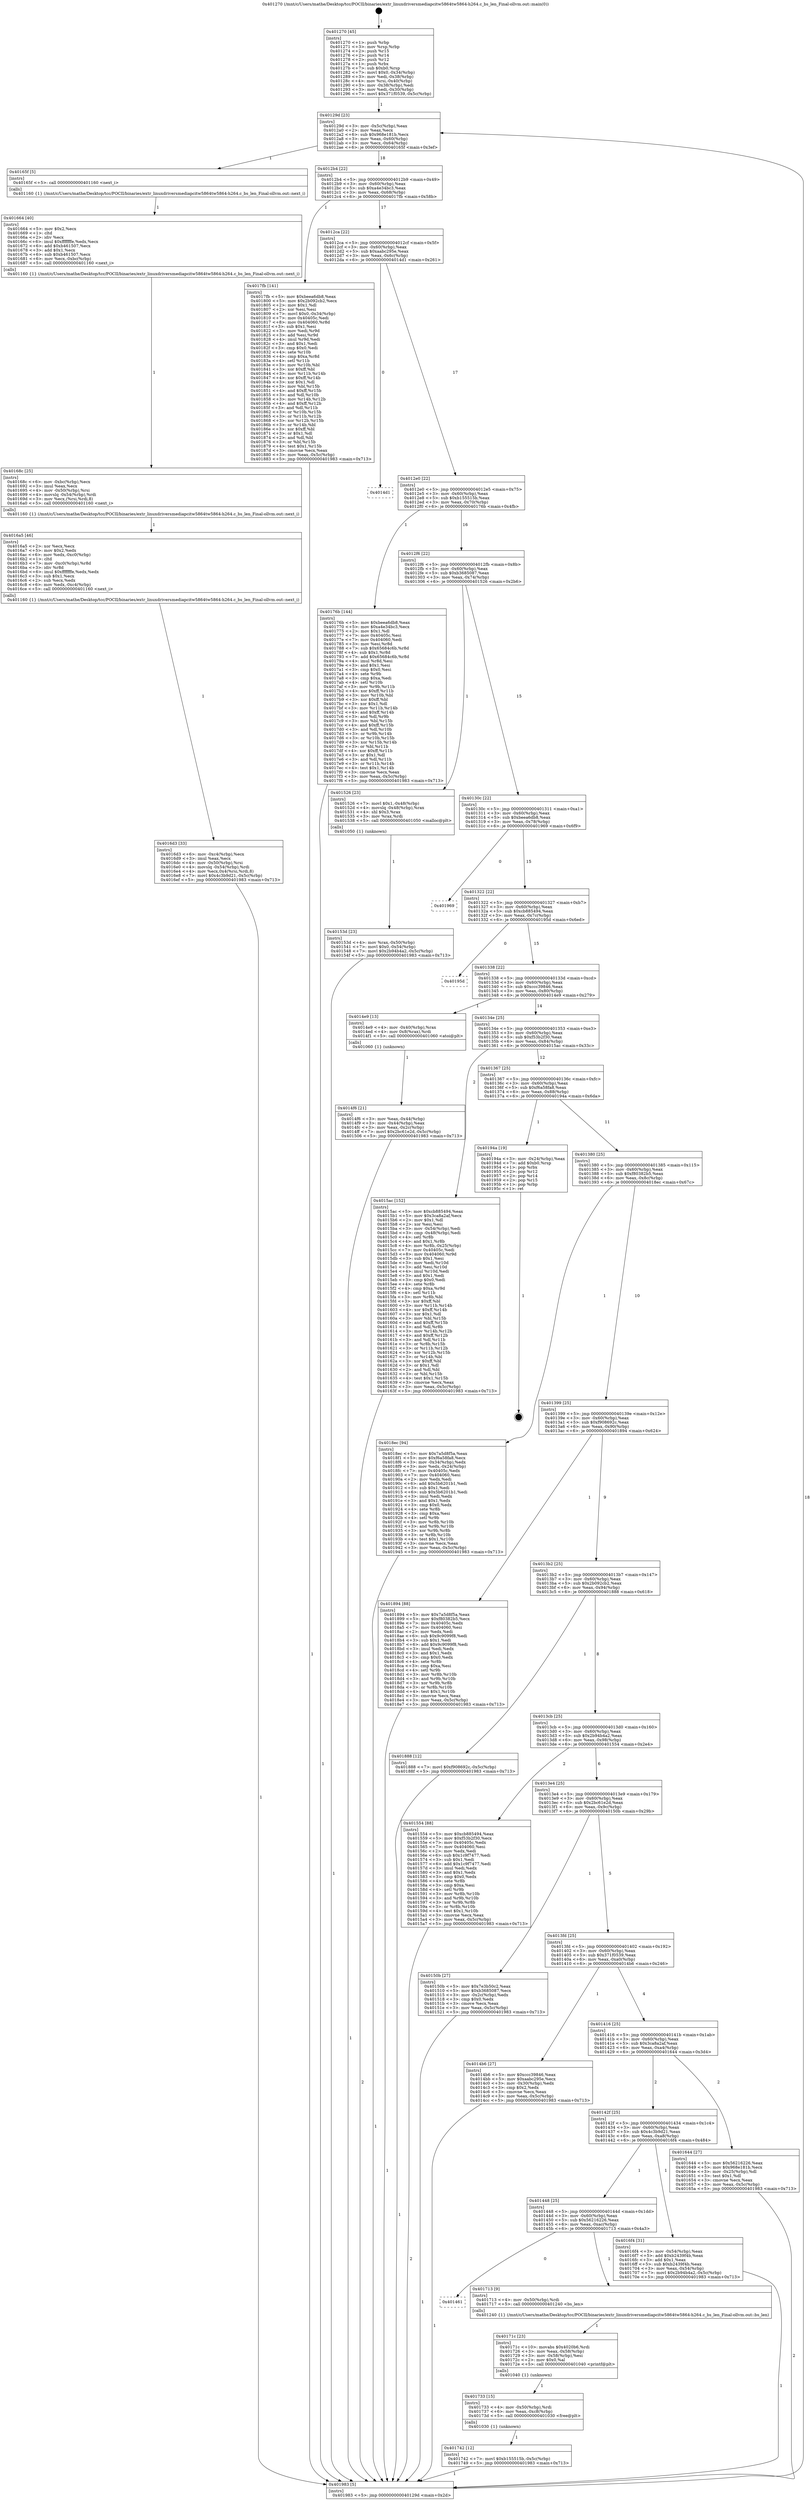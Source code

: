 digraph "0x401270" {
  label = "0x401270 (/mnt/c/Users/mathe/Desktop/tcc/POCII/binaries/extr_linuxdriversmediapcitw5864tw5864-h264.c_bs_len_Final-ollvm.out::main(0))"
  labelloc = "t"
  node[shape=record]

  Entry [label="",width=0.3,height=0.3,shape=circle,fillcolor=black,style=filled]
  "0x40129d" [label="{
     0x40129d [23]\l
     | [instrs]\l
     &nbsp;&nbsp;0x40129d \<+3\>: mov -0x5c(%rbp),%eax\l
     &nbsp;&nbsp;0x4012a0 \<+2\>: mov %eax,%ecx\l
     &nbsp;&nbsp;0x4012a2 \<+6\>: sub $0x968e181b,%ecx\l
     &nbsp;&nbsp;0x4012a8 \<+3\>: mov %eax,-0x60(%rbp)\l
     &nbsp;&nbsp;0x4012ab \<+3\>: mov %ecx,-0x64(%rbp)\l
     &nbsp;&nbsp;0x4012ae \<+6\>: je 000000000040165f \<main+0x3ef\>\l
  }"]
  "0x40165f" [label="{
     0x40165f [5]\l
     | [instrs]\l
     &nbsp;&nbsp;0x40165f \<+5\>: call 0000000000401160 \<next_i\>\l
     | [calls]\l
     &nbsp;&nbsp;0x401160 \{1\} (/mnt/c/Users/mathe/Desktop/tcc/POCII/binaries/extr_linuxdriversmediapcitw5864tw5864-h264.c_bs_len_Final-ollvm.out::next_i)\l
  }"]
  "0x4012b4" [label="{
     0x4012b4 [22]\l
     | [instrs]\l
     &nbsp;&nbsp;0x4012b4 \<+5\>: jmp 00000000004012b9 \<main+0x49\>\l
     &nbsp;&nbsp;0x4012b9 \<+3\>: mov -0x60(%rbp),%eax\l
     &nbsp;&nbsp;0x4012bc \<+5\>: sub $0xa4e34bc3,%eax\l
     &nbsp;&nbsp;0x4012c1 \<+3\>: mov %eax,-0x68(%rbp)\l
     &nbsp;&nbsp;0x4012c4 \<+6\>: je 00000000004017fb \<main+0x58b\>\l
  }"]
  Exit [label="",width=0.3,height=0.3,shape=circle,fillcolor=black,style=filled,peripheries=2]
  "0x4017fb" [label="{
     0x4017fb [141]\l
     | [instrs]\l
     &nbsp;&nbsp;0x4017fb \<+5\>: mov $0xbeea6db8,%eax\l
     &nbsp;&nbsp;0x401800 \<+5\>: mov $0x2b092cb2,%ecx\l
     &nbsp;&nbsp;0x401805 \<+2\>: mov $0x1,%dl\l
     &nbsp;&nbsp;0x401807 \<+2\>: xor %esi,%esi\l
     &nbsp;&nbsp;0x401809 \<+7\>: movl $0x0,-0x34(%rbp)\l
     &nbsp;&nbsp;0x401810 \<+7\>: mov 0x40405c,%edi\l
     &nbsp;&nbsp;0x401817 \<+8\>: mov 0x404060,%r8d\l
     &nbsp;&nbsp;0x40181f \<+3\>: sub $0x1,%esi\l
     &nbsp;&nbsp;0x401822 \<+3\>: mov %edi,%r9d\l
     &nbsp;&nbsp;0x401825 \<+3\>: add %esi,%r9d\l
     &nbsp;&nbsp;0x401828 \<+4\>: imul %r9d,%edi\l
     &nbsp;&nbsp;0x40182c \<+3\>: and $0x1,%edi\l
     &nbsp;&nbsp;0x40182f \<+3\>: cmp $0x0,%edi\l
     &nbsp;&nbsp;0x401832 \<+4\>: sete %r10b\l
     &nbsp;&nbsp;0x401836 \<+4\>: cmp $0xa,%r8d\l
     &nbsp;&nbsp;0x40183a \<+4\>: setl %r11b\l
     &nbsp;&nbsp;0x40183e \<+3\>: mov %r10b,%bl\l
     &nbsp;&nbsp;0x401841 \<+3\>: xor $0xff,%bl\l
     &nbsp;&nbsp;0x401844 \<+3\>: mov %r11b,%r14b\l
     &nbsp;&nbsp;0x401847 \<+4\>: xor $0xff,%r14b\l
     &nbsp;&nbsp;0x40184b \<+3\>: xor $0x1,%dl\l
     &nbsp;&nbsp;0x40184e \<+3\>: mov %bl,%r15b\l
     &nbsp;&nbsp;0x401851 \<+4\>: and $0xff,%r15b\l
     &nbsp;&nbsp;0x401855 \<+3\>: and %dl,%r10b\l
     &nbsp;&nbsp;0x401858 \<+3\>: mov %r14b,%r12b\l
     &nbsp;&nbsp;0x40185b \<+4\>: and $0xff,%r12b\l
     &nbsp;&nbsp;0x40185f \<+3\>: and %dl,%r11b\l
     &nbsp;&nbsp;0x401862 \<+3\>: or %r10b,%r15b\l
     &nbsp;&nbsp;0x401865 \<+3\>: or %r11b,%r12b\l
     &nbsp;&nbsp;0x401868 \<+3\>: xor %r12b,%r15b\l
     &nbsp;&nbsp;0x40186b \<+3\>: or %r14b,%bl\l
     &nbsp;&nbsp;0x40186e \<+3\>: xor $0xff,%bl\l
     &nbsp;&nbsp;0x401871 \<+3\>: or $0x1,%dl\l
     &nbsp;&nbsp;0x401874 \<+2\>: and %dl,%bl\l
     &nbsp;&nbsp;0x401876 \<+3\>: or %bl,%r15b\l
     &nbsp;&nbsp;0x401879 \<+4\>: test $0x1,%r15b\l
     &nbsp;&nbsp;0x40187d \<+3\>: cmovne %ecx,%eax\l
     &nbsp;&nbsp;0x401880 \<+3\>: mov %eax,-0x5c(%rbp)\l
     &nbsp;&nbsp;0x401883 \<+5\>: jmp 0000000000401983 \<main+0x713\>\l
  }"]
  "0x4012ca" [label="{
     0x4012ca [22]\l
     | [instrs]\l
     &nbsp;&nbsp;0x4012ca \<+5\>: jmp 00000000004012cf \<main+0x5f\>\l
     &nbsp;&nbsp;0x4012cf \<+3\>: mov -0x60(%rbp),%eax\l
     &nbsp;&nbsp;0x4012d2 \<+5\>: sub $0xaabc295e,%eax\l
     &nbsp;&nbsp;0x4012d7 \<+3\>: mov %eax,-0x6c(%rbp)\l
     &nbsp;&nbsp;0x4012da \<+6\>: je 00000000004014d1 \<main+0x261\>\l
  }"]
  "0x401742" [label="{
     0x401742 [12]\l
     | [instrs]\l
     &nbsp;&nbsp;0x401742 \<+7\>: movl $0xb155515b,-0x5c(%rbp)\l
     &nbsp;&nbsp;0x401749 \<+5\>: jmp 0000000000401983 \<main+0x713\>\l
  }"]
  "0x4014d1" [label="{
     0x4014d1\l
  }", style=dashed]
  "0x4012e0" [label="{
     0x4012e0 [22]\l
     | [instrs]\l
     &nbsp;&nbsp;0x4012e0 \<+5\>: jmp 00000000004012e5 \<main+0x75\>\l
     &nbsp;&nbsp;0x4012e5 \<+3\>: mov -0x60(%rbp),%eax\l
     &nbsp;&nbsp;0x4012e8 \<+5\>: sub $0xb155515b,%eax\l
     &nbsp;&nbsp;0x4012ed \<+3\>: mov %eax,-0x70(%rbp)\l
     &nbsp;&nbsp;0x4012f0 \<+6\>: je 000000000040176b \<main+0x4fb\>\l
  }"]
  "0x401733" [label="{
     0x401733 [15]\l
     | [instrs]\l
     &nbsp;&nbsp;0x401733 \<+4\>: mov -0x50(%rbp),%rdi\l
     &nbsp;&nbsp;0x401737 \<+6\>: mov %eax,-0xc8(%rbp)\l
     &nbsp;&nbsp;0x40173d \<+5\>: call 0000000000401030 \<free@plt\>\l
     | [calls]\l
     &nbsp;&nbsp;0x401030 \{1\} (unknown)\l
  }"]
  "0x40176b" [label="{
     0x40176b [144]\l
     | [instrs]\l
     &nbsp;&nbsp;0x40176b \<+5\>: mov $0xbeea6db8,%eax\l
     &nbsp;&nbsp;0x401770 \<+5\>: mov $0xa4e34bc3,%ecx\l
     &nbsp;&nbsp;0x401775 \<+2\>: mov $0x1,%dl\l
     &nbsp;&nbsp;0x401777 \<+7\>: mov 0x40405c,%esi\l
     &nbsp;&nbsp;0x40177e \<+7\>: mov 0x404060,%edi\l
     &nbsp;&nbsp;0x401785 \<+3\>: mov %esi,%r8d\l
     &nbsp;&nbsp;0x401788 \<+7\>: sub $0x65684c6b,%r8d\l
     &nbsp;&nbsp;0x40178f \<+4\>: sub $0x1,%r8d\l
     &nbsp;&nbsp;0x401793 \<+7\>: add $0x65684c6b,%r8d\l
     &nbsp;&nbsp;0x40179a \<+4\>: imul %r8d,%esi\l
     &nbsp;&nbsp;0x40179e \<+3\>: and $0x1,%esi\l
     &nbsp;&nbsp;0x4017a1 \<+3\>: cmp $0x0,%esi\l
     &nbsp;&nbsp;0x4017a4 \<+4\>: sete %r9b\l
     &nbsp;&nbsp;0x4017a8 \<+3\>: cmp $0xa,%edi\l
     &nbsp;&nbsp;0x4017ab \<+4\>: setl %r10b\l
     &nbsp;&nbsp;0x4017af \<+3\>: mov %r9b,%r11b\l
     &nbsp;&nbsp;0x4017b2 \<+4\>: xor $0xff,%r11b\l
     &nbsp;&nbsp;0x4017b6 \<+3\>: mov %r10b,%bl\l
     &nbsp;&nbsp;0x4017b9 \<+3\>: xor $0xff,%bl\l
     &nbsp;&nbsp;0x4017bc \<+3\>: xor $0x1,%dl\l
     &nbsp;&nbsp;0x4017bf \<+3\>: mov %r11b,%r14b\l
     &nbsp;&nbsp;0x4017c2 \<+4\>: and $0xff,%r14b\l
     &nbsp;&nbsp;0x4017c6 \<+3\>: and %dl,%r9b\l
     &nbsp;&nbsp;0x4017c9 \<+3\>: mov %bl,%r15b\l
     &nbsp;&nbsp;0x4017cc \<+4\>: and $0xff,%r15b\l
     &nbsp;&nbsp;0x4017d0 \<+3\>: and %dl,%r10b\l
     &nbsp;&nbsp;0x4017d3 \<+3\>: or %r9b,%r14b\l
     &nbsp;&nbsp;0x4017d6 \<+3\>: or %r10b,%r15b\l
     &nbsp;&nbsp;0x4017d9 \<+3\>: xor %r15b,%r14b\l
     &nbsp;&nbsp;0x4017dc \<+3\>: or %bl,%r11b\l
     &nbsp;&nbsp;0x4017df \<+4\>: xor $0xff,%r11b\l
     &nbsp;&nbsp;0x4017e3 \<+3\>: or $0x1,%dl\l
     &nbsp;&nbsp;0x4017e6 \<+3\>: and %dl,%r11b\l
     &nbsp;&nbsp;0x4017e9 \<+3\>: or %r11b,%r14b\l
     &nbsp;&nbsp;0x4017ec \<+4\>: test $0x1,%r14b\l
     &nbsp;&nbsp;0x4017f0 \<+3\>: cmovne %ecx,%eax\l
     &nbsp;&nbsp;0x4017f3 \<+3\>: mov %eax,-0x5c(%rbp)\l
     &nbsp;&nbsp;0x4017f6 \<+5\>: jmp 0000000000401983 \<main+0x713\>\l
  }"]
  "0x4012f6" [label="{
     0x4012f6 [22]\l
     | [instrs]\l
     &nbsp;&nbsp;0x4012f6 \<+5\>: jmp 00000000004012fb \<main+0x8b\>\l
     &nbsp;&nbsp;0x4012fb \<+3\>: mov -0x60(%rbp),%eax\l
     &nbsp;&nbsp;0x4012fe \<+5\>: sub $0xb3685087,%eax\l
     &nbsp;&nbsp;0x401303 \<+3\>: mov %eax,-0x74(%rbp)\l
     &nbsp;&nbsp;0x401306 \<+6\>: je 0000000000401526 \<main+0x2b6\>\l
  }"]
  "0x40171c" [label="{
     0x40171c [23]\l
     | [instrs]\l
     &nbsp;&nbsp;0x40171c \<+10\>: movabs $0x4020b6,%rdi\l
     &nbsp;&nbsp;0x401726 \<+3\>: mov %eax,-0x58(%rbp)\l
     &nbsp;&nbsp;0x401729 \<+3\>: mov -0x58(%rbp),%esi\l
     &nbsp;&nbsp;0x40172c \<+2\>: mov $0x0,%al\l
     &nbsp;&nbsp;0x40172e \<+5\>: call 0000000000401040 \<printf@plt\>\l
     | [calls]\l
     &nbsp;&nbsp;0x401040 \{1\} (unknown)\l
  }"]
  "0x401526" [label="{
     0x401526 [23]\l
     | [instrs]\l
     &nbsp;&nbsp;0x401526 \<+7\>: movl $0x1,-0x48(%rbp)\l
     &nbsp;&nbsp;0x40152d \<+4\>: movslq -0x48(%rbp),%rax\l
     &nbsp;&nbsp;0x401531 \<+4\>: shl $0x3,%rax\l
     &nbsp;&nbsp;0x401535 \<+3\>: mov %rax,%rdi\l
     &nbsp;&nbsp;0x401538 \<+5\>: call 0000000000401050 \<malloc@plt\>\l
     | [calls]\l
     &nbsp;&nbsp;0x401050 \{1\} (unknown)\l
  }"]
  "0x40130c" [label="{
     0x40130c [22]\l
     | [instrs]\l
     &nbsp;&nbsp;0x40130c \<+5\>: jmp 0000000000401311 \<main+0xa1\>\l
     &nbsp;&nbsp;0x401311 \<+3\>: mov -0x60(%rbp),%eax\l
     &nbsp;&nbsp;0x401314 \<+5\>: sub $0xbeea6db8,%eax\l
     &nbsp;&nbsp;0x401319 \<+3\>: mov %eax,-0x78(%rbp)\l
     &nbsp;&nbsp;0x40131c \<+6\>: je 0000000000401969 \<main+0x6f9\>\l
  }"]
  "0x401461" [label="{
     0x401461\l
  }", style=dashed]
  "0x401969" [label="{
     0x401969\l
  }", style=dashed]
  "0x401322" [label="{
     0x401322 [22]\l
     | [instrs]\l
     &nbsp;&nbsp;0x401322 \<+5\>: jmp 0000000000401327 \<main+0xb7\>\l
     &nbsp;&nbsp;0x401327 \<+3\>: mov -0x60(%rbp),%eax\l
     &nbsp;&nbsp;0x40132a \<+5\>: sub $0xcb885494,%eax\l
     &nbsp;&nbsp;0x40132f \<+3\>: mov %eax,-0x7c(%rbp)\l
     &nbsp;&nbsp;0x401332 \<+6\>: je 000000000040195d \<main+0x6ed\>\l
  }"]
  "0x401713" [label="{
     0x401713 [9]\l
     | [instrs]\l
     &nbsp;&nbsp;0x401713 \<+4\>: mov -0x50(%rbp),%rdi\l
     &nbsp;&nbsp;0x401717 \<+5\>: call 0000000000401240 \<bs_len\>\l
     | [calls]\l
     &nbsp;&nbsp;0x401240 \{1\} (/mnt/c/Users/mathe/Desktop/tcc/POCII/binaries/extr_linuxdriversmediapcitw5864tw5864-h264.c_bs_len_Final-ollvm.out::bs_len)\l
  }"]
  "0x40195d" [label="{
     0x40195d\l
  }", style=dashed]
  "0x401338" [label="{
     0x401338 [22]\l
     | [instrs]\l
     &nbsp;&nbsp;0x401338 \<+5\>: jmp 000000000040133d \<main+0xcd\>\l
     &nbsp;&nbsp;0x40133d \<+3\>: mov -0x60(%rbp),%eax\l
     &nbsp;&nbsp;0x401340 \<+5\>: sub $0xccc39846,%eax\l
     &nbsp;&nbsp;0x401345 \<+3\>: mov %eax,-0x80(%rbp)\l
     &nbsp;&nbsp;0x401348 \<+6\>: je 00000000004014e9 \<main+0x279\>\l
  }"]
  "0x401448" [label="{
     0x401448 [25]\l
     | [instrs]\l
     &nbsp;&nbsp;0x401448 \<+5\>: jmp 000000000040144d \<main+0x1dd\>\l
     &nbsp;&nbsp;0x40144d \<+3\>: mov -0x60(%rbp),%eax\l
     &nbsp;&nbsp;0x401450 \<+5\>: sub $0x56216226,%eax\l
     &nbsp;&nbsp;0x401455 \<+6\>: mov %eax,-0xac(%rbp)\l
     &nbsp;&nbsp;0x40145b \<+6\>: je 0000000000401713 \<main+0x4a3\>\l
  }"]
  "0x4014e9" [label="{
     0x4014e9 [13]\l
     | [instrs]\l
     &nbsp;&nbsp;0x4014e9 \<+4\>: mov -0x40(%rbp),%rax\l
     &nbsp;&nbsp;0x4014ed \<+4\>: mov 0x8(%rax),%rdi\l
     &nbsp;&nbsp;0x4014f1 \<+5\>: call 0000000000401060 \<atoi@plt\>\l
     | [calls]\l
     &nbsp;&nbsp;0x401060 \{1\} (unknown)\l
  }"]
  "0x40134e" [label="{
     0x40134e [25]\l
     | [instrs]\l
     &nbsp;&nbsp;0x40134e \<+5\>: jmp 0000000000401353 \<main+0xe3\>\l
     &nbsp;&nbsp;0x401353 \<+3\>: mov -0x60(%rbp),%eax\l
     &nbsp;&nbsp;0x401356 \<+5\>: sub $0xf53b2f30,%eax\l
     &nbsp;&nbsp;0x40135b \<+6\>: mov %eax,-0x84(%rbp)\l
     &nbsp;&nbsp;0x401361 \<+6\>: je 00000000004015ac \<main+0x33c\>\l
  }"]
  "0x4016f4" [label="{
     0x4016f4 [31]\l
     | [instrs]\l
     &nbsp;&nbsp;0x4016f4 \<+3\>: mov -0x54(%rbp),%eax\l
     &nbsp;&nbsp;0x4016f7 \<+5\>: add $0xb2439f4b,%eax\l
     &nbsp;&nbsp;0x4016fc \<+3\>: add $0x1,%eax\l
     &nbsp;&nbsp;0x4016ff \<+5\>: sub $0xb2439f4b,%eax\l
     &nbsp;&nbsp;0x401704 \<+3\>: mov %eax,-0x54(%rbp)\l
     &nbsp;&nbsp;0x401707 \<+7\>: movl $0x2b94b4a2,-0x5c(%rbp)\l
     &nbsp;&nbsp;0x40170e \<+5\>: jmp 0000000000401983 \<main+0x713\>\l
  }"]
  "0x4015ac" [label="{
     0x4015ac [152]\l
     | [instrs]\l
     &nbsp;&nbsp;0x4015ac \<+5\>: mov $0xcb885494,%eax\l
     &nbsp;&nbsp;0x4015b1 \<+5\>: mov $0x3ca8a2af,%ecx\l
     &nbsp;&nbsp;0x4015b6 \<+2\>: mov $0x1,%dl\l
     &nbsp;&nbsp;0x4015b8 \<+2\>: xor %esi,%esi\l
     &nbsp;&nbsp;0x4015ba \<+3\>: mov -0x54(%rbp),%edi\l
     &nbsp;&nbsp;0x4015bd \<+3\>: cmp -0x48(%rbp),%edi\l
     &nbsp;&nbsp;0x4015c0 \<+4\>: setl %r8b\l
     &nbsp;&nbsp;0x4015c4 \<+4\>: and $0x1,%r8b\l
     &nbsp;&nbsp;0x4015c8 \<+4\>: mov %r8b,-0x25(%rbp)\l
     &nbsp;&nbsp;0x4015cc \<+7\>: mov 0x40405c,%edi\l
     &nbsp;&nbsp;0x4015d3 \<+8\>: mov 0x404060,%r9d\l
     &nbsp;&nbsp;0x4015db \<+3\>: sub $0x1,%esi\l
     &nbsp;&nbsp;0x4015de \<+3\>: mov %edi,%r10d\l
     &nbsp;&nbsp;0x4015e1 \<+3\>: add %esi,%r10d\l
     &nbsp;&nbsp;0x4015e4 \<+4\>: imul %r10d,%edi\l
     &nbsp;&nbsp;0x4015e8 \<+3\>: and $0x1,%edi\l
     &nbsp;&nbsp;0x4015eb \<+3\>: cmp $0x0,%edi\l
     &nbsp;&nbsp;0x4015ee \<+4\>: sete %r8b\l
     &nbsp;&nbsp;0x4015f2 \<+4\>: cmp $0xa,%r9d\l
     &nbsp;&nbsp;0x4015f6 \<+4\>: setl %r11b\l
     &nbsp;&nbsp;0x4015fa \<+3\>: mov %r8b,%bl\l
     &nbsp;&nbsp;0x4015fd \<+3\>: xor $0xff,%bl\l
     &nbsp;&nbsp;0x401600 \<+3\>: mov %r11b,%r14b\l
     &nbsp;&nbsp;0x401603 \<+4\>: xor $0xff,%r14b\l
     &nbsp;&nbsp;0x401607 \<+3\>: xor $0x1,%dl\l
     &nbsp;&nbsp;0x40160a \<+3\>: mov %bl,%r15b\l
     &nbsp;&nbsp;0x40160d \<+4\>: and $0xff,%r15b\l
     &nbsp;&nbsp;0x401611 \<+3\>: and %dl,%r8b\l
     &nbsp;&nbsp;0x401614 \<+3\>: mov %r14b,%r12b\l
     &nbsp;&nbsp;0x401617 \<+4\>: and $0xff,%r12b\l
     &nbsp;&nbsp;0x40161b \<+3\>: and %dl,%r11b\l
     &nbsp;&nbsp;0x40161e \<+3\>: or %r8b,%r15b\l
     &nbsp;&nbsp;0x401621 \<+3\>: or %r11b,%r12b\l
     &nbsp;&nbsp;0x401624 \<+3\>: xor %r12b,%r15b\l
     &nbsp;&nbsp;0x401627 \<+3\>: or %r14b,%bl\l
     &nbsp;&nbsp;0x40162a \<+3\>: xor $0xff,%bl\l
     &nbsp;&nbsp;0x40162d \<+3\>: or $0x1,%dl\l
     &nbsp;&nbsp;0x401630 \<+2\>: and %dl,%bl\l
     &nbsp;&nbsp;0x401632 \<+3\>: or %bl,%r15b\l
     &nbsp;&nbsp;0x401635 \<+4\>: test $0x1,%r15b\l
     &nbsp;&nbsp;0x401639 \<+3\>: cmovne %ecx,%eax\l
     &nbsp;&nbsp;0x40163c \<+3\>: mov %eax,-0x5c(%rbp)\l
     &nbsp;&nbsp;0x40163f \<+5\>: jmp 0000000000401983 \<main+0x713\>\l
  }"]
  "0x401367" [label="{
     0x401367 [25]\l
     | [instrs]\l
     &nbsp;&nbsp;0x401367 \<+5\>: jmp 000000000040136c \<main+0xfc\>\l
     &nbsp;&nbsp;0x40136c \<+3\>: mov -0x60(%rbp),%eax\l
     &nbsp;&nbsp;0x40136f \<+5\>: sub $0xf6a58fa8,%eax\l
     &nbsp;&nbsp;0x401374 \<+6\>: mov %eax,-0x88(%rbp)\l
     &nbsp;&nbsp;0x40137a \<+6\>: je 000000000040194a \<main+0x6da\>\l
  }"]
  "0x4016d3" [label="{
     0x4016d3 [33]\l
     | [instrs]\l
     &nbsp;&nbsp;0x4016d3 \<+6\>: mov -0xc4(%rbp),%ecx\l
     &nbsp;&nbsp;0x4016d9 \<+3\>: imul %eax,%ecx\l
     &nbsp;&nbsp;0x4016dc \<+4\>: mov -0x50(%rbp),%rsi\l
     &nbsp;&nbsp;0x4016e0 \<+4\>: movslq -0x54(%rbp),%rdi\l
     &nbsp;&nbsp;0x4016e4 \<+4\>: mov %ecx,0x4(%rsi,%rdi,8)\l
     &nbsp;&nbsp;0x4016e8 \<+7\>: movl $0x4c3b9d21,-0x5c(%rbp)\l
     &nbsp;&nbsp;0x4016ef \<+5\>: jmp 0000000000401983 \<main+0x713\>\l
  }"]
  "0x40194a" [label="{
     0x40194a [19]\l
     | [instrs]\l
     &nbsp;&nbsp;0x40194a \<+3\>: mov -0x24(%rbp),%eax\l
     &nbsp;&nbsp;0x40194d \<+7\>: add $0xb0,%rsp\l
     &nbsp;&nbsp;0x401954 \<+1\>: pop %rbx\l
     &nbsp;&nbsp;0x401955 \<+2\>: pop %r12\l
     &nbsp;&nbsp;0x401957 \<+2\>: pop %r14\l
     &nbsp;&nbsp;0x401959 \<+2\>: pop %r15\l
     &nbsp;&nbsp;0x40195b \<+1\>: pop %rbp\l
     &nbsp;&nbsp;0x40195c \<+1\>: ret\l
  }"]
  "0x401380" [label="{
     0x401380 [25]\l
     | [instrs]\l
     &nbsp;&nbsp;0x401380 \<+5\>: jmp 0000000000401385 \<main+0x115\>\l
     &nbsp;&nbsp;0x401385 \<+3\>: mov -0x60(%rbp),%eax\l
     &nbsp;&nbsp;0x401388 \<+5\>: sub $0xf80382b5,%eax\l
     &nbsp;&nbsp;0x40138d \<+6\>: mov %eax,-0x8c(%rbp)\l
     &nbsp;&nbsp;0x401393 \<+6\>: je 00000000004018ec \<main+0x67c\>\l
  }"]
  "0x4016a5" [label="{
     0x4016a5 [46]\l
     | [instrs]\l
     &nbsp;&nbsp;0x4016a5 \<+2\>: xor %ecx,%ecx\l
     &nbsp;&nbsp;0x4016a7 \<+5\>: mov $0x2,%edx\l
     &nbsp;&nbsp;0x4016ac \<+6\>: mov %edx,-0xc0(%rbp)\l
     &nbsp;&nbsp;0x4016b2 \<+1\>: cltd\l
     &nbsp;&nbsp;0x4016b3 \<+7\>: mov -0xc0(%rbp),%r8d\l
     &nbsp;&nbsp;0x4016ba \<+3\>: idiv %r8d\l
     &nbsp;&nbsp;0x4016bd \<+6\>: imul $0xfffffffe,%edx,%edx\l
     &nbsp;&nbsp;0x4016c3 \<+3\>: sub $0x1,%ecx\l
     &nbsp;&nbsp;0x4016c6 \<+2\>: sub %ecx,%edx\l
     &nbsp;&nbsp;0x4016c8 \<+6\>: mov %edx,-0xc4(%rbp)\l
     &nbsp;&nbsp;0x4016ce \<+5\>: call 0000000000401160 \<next_i\>\l
     | [calls]\l
     &nbsp;&nbsp;0x401160 \{1\} (/mnt/c/Users/mathe/Desktop/tcc/POCII/binaries/extr_linuxdriversmediapcitw5864tw5864-h264.c_bs_len_Final-ollvm.out::next_i)\l
  }"]
  "0x4018ec" [label="{
     0x4018ec [94]\l
     | [instrs]\l
     &nbsp;&nbsp;0x4018ec \<+5\>: mov $0x7a5d8f5a,%eax\l
     &nbsp;&nbsp;0x4018f1 \<+5\>: mov $0xf6a58fa8,%ecx\l
     &nbsp;&nbsp;0x4018f6 \<+3\>: mov -0x34(%rbp),%edx\l
     &nbsp;&nbsp;0x4018f9 \<+3\>: mov %edx,-0x24(%rbp)\l
     &nbsp;&nbsp;0x4018fc \<+7\>: mov 0x40405c,%edx\l
     &nbsp;&nbsp;0x401903 \<+7\>: mov 0x404060,%esi\l
     &nbsp;&nbsp;0x40190a \<+2\>: mov %edx,%edi\l
     &nbsp;&nbsp;0x40190c \<+6\>: add $0x5b6201b1,%edi\l
     &nbsp;&nbsp;0x401912 \<+3\>: sub $0x1,%edi\l
     &nbsp;&nbsp;0x401915 \<+6\>: sub $0x5b6201b1,%edi\l
     &nbsp;&nbsp;0x40191b \<+3\>: imul %edi,%edx\l
     &nbsp;&nbsp;0x40191e \<+3\>: and $0x1,%edx\l
     &nbsp;&nbsp;0x401921 \<+3\>: cmp $0x0,%edx\l
     &nbsp;&nbsp;0x401924 \<+4\>: sete %r8b\l
     &nbsp;&nbsp;0x401928 \<+3\>: cmp $0xa,%esi\l
     &nbsp;&nbsp;0x40192b \<+4\>: setl %r9b\l
     &nbsp;&nbsp;0x40192f \<+3\>: mov %r8b,%r10b\l
     &nbsp;&nbsp;0x401932 \<+3\>: and %r9b,%r10b\l
     &nbsp;&nbsp;0x401935 \<+3\>: xor %r9b,%r8b\l
     &nbsp;&nbsp;0x401938 \<+3\>: or %r8b,%r10b\l
     &nbsp;&nbsp;0x40193b \<+4\>: test $0x1,%r10b\l
     &nbsp;&nbsp;0x40193f \<+3\>: cmovne %ecx,%eax\l
     &nbsp;&nbsp;0x401942 \<+3\>: mov %eax,-0x5c(%rbp)\l
     &nbsp;&nbsp;0x401945 \<+5\>: jmp 0000000000401983 \<main+0x713\>\l
  }"]
  "0x401399" [label="{
     0x401399 [25]\l
     | [instrs]\l
     &nbsp;&nbsp;0x401399 \<+5\>: jmp 000000000040139e \<main+0x12e\>\l
     &nbsp;&nbsp;0x40139e \<+3\>: mov -0x60(%rbp),%eax\l
     &nbsp;&nbsp;0x4013a1 \<+5\>: sub $0xf908692c,%eax\l
     &nbsp;&nbsp;0x4013a6 \<+6\>: mov %eax,-0x90(%rbp)\l
     &nbsp;&nbsp;0x4013ac \<+6\>: je 0000000000401894 \<main+0x624\>\l
  }"]
  "0x40168c" [label="{
     0x40168c [25]\l
     | [instrs]\l
     &nbsp;&nbsp;0x40168c \<+6\>: mov -0xbc(%rbp),%ecx\l
     &nbsp;&nbsp;0x401692 \<+3\>: imul %eax,%ecx\l
     &nbsp;&nbsp;0x401695 \<+4\>: mov -0x50(%rbp),%rsi\l
     &nbsp;&nbsp;0x401699 \<+4\>: movslq -0x54(%rbp),%rdi\l
     &nbsp;&nbsp;0x40169d \<+3\>: mov %ecx,(%rsi,%rdi,8)\l
     &nbsp;&nbsp;0x4016a0 \<+5\>: call 0000000000401160 \<next_i\>\l
     | [calls]\l
     &nbsp;&nbsp;0x401160 \{1\} (/mnt/c/Users/mathe/Desktop/tcc/POCII/binaries/extr_linuxdriversmediapcitw5864tw5864-h264.c_bs_len_Final-ollvm.out::next_i)\l
  }"]
  "0x401894" [label="{
     0x401894 [88]\l
     | [instrs]\l
     &nbsp;&nbsp;0x401894 \<+5\>: mov $0x7a5d8f5a,%eax\l
     &nbsp;&nbsp;0x401899 \<+5\>: mov $0xf80382b5,%ecx\l
     &nbsp;&nbsp;0x40189e \<+7\>: mov 0x40405c,%edx\l
     &nbsp;&nbsp;0x4018a5 \<+7\>: mov 0x404060,%esi\l
     &nbsp;&nbsp;0x4018ac \<+2\>: mov %edx,%edi\l
     &nbsp;&nbsp;0x4018ae \<+6\>: sub $0x9c9099f8,%edi\l
     &nbsp;&nbsp;0x4018b4 \<+3\>: sub $0x1,%edi\l
     &nbsp;&nbsp;0x4018b7 \<+6\>: add $0x9c9099f8,%edi\l
     &nbsp;&nbsp;0x4018bd \<+3\>: imul %edi,%edx\l
     &nbsp;&nbsp;0x4018c0 \<+3\>: and $0x1,%edx\l
     &nbsp;&nbsp;0x4018c3 \<+3\>: cmp $0x0,%edx\l
     &nbsp;&nbsp;0x4018c6 \<+4\>: sete %r8b\l
     &nbsp;&nbsp;0x4018ca \<+3\>: cmp $0xa,%esi\l
     &nbsp;&nbsp;0x4018cd \<+4\>: setl %r9b\l
     &nbsp;&nbsp;0x4018d1 \<+3\>: mov %r8b,%r10b\l
     &nbsp;&nbsp;0x4018d4 \<+3\>: and %r9b,%r10b\l
     &nbsp;&nbsp;0x4018d7 \<+3\>: xor %r9b,%r8b\l
     &nbsp;&nbsp;0x4018da \<+3\>: or %r8b,%r10b\l
     &nbsp;&nbsp;0x4018dd \<+4\>: test $0x1,%r10b\l
     &nbsp;&nbsp;0x4018e1 \<+3\>: cmovne %ecx,%eax\l
     &nbsp;&nbsp;0x4018e4 \<+3\>: mov %eax,-0x5c(%rbp)\l
     &nbsp;&nbsp;0x4018e7 \<+5\>: jmp 0000000000401983 \<main+0x713\>\l
  }"]
  "0x4013b2" [label="{
     0x4013b2 [25]\l
     | [instrs]\l
     &nbsp;&nbsp;0x4013b2 \<+5\>: jmp 00000000004013b7 \<main+0x147\>\l
     &nbsp;&nbsp;0x4013b7 \<+3\>: mov -0x60(%rbp),%eax\l
     &nbsp;&nbsp;0x4013ba \<+5\>: sub $0x2b092cb2,%eax\l
     &nbsp;&nbsp;0x4013bf \<+6\>: mov %eax,-0x94(%rbp)\l
     &nbsp;&nbsp;0x4013c5 \<+6\>: je 0000000000401888 \<main+0x618\>\l
  }"]
  "0x401664" [label="{
     0x401664 [40]\l
     | [instrs]\l
     &nbsp;&nbsp;0x401664 \<+5\>: mov $0x2,%ecx\l
     &nbsp;&nbsp;0x401669 \<+1\>: cltd\l
     &nbsp;&nbsp;0x40166a \<+2\>: idiv %ecx\l
     &nbsp;&nbsp;0x40166c \<+6\>: imul $0xfffffffe,%edx,%ecx\l
     &nbsp;&nbsp;0x401672 \<+6\>: add $0xb461507,%ecx\l
     &nbsp;&nbsp;0x401678 \<+3\>: add $0x1,%ecx\l
     &nbsp;&nbsp;0x40167b \<+6\>: sub $0xb461507,%ecx\l
     &nbsp;&nbsp;0x401681 \<+6\>: mov %ecx,-0xbc(%rbp)\l
     &nbsp;&nbsp;0x401687 \<+5\>: call 0000000000401160 \<next_i\>\l
     | [calls]\l
     &nbsp;&nbsp;0x401160 \{1\} (/mnt/c/Users/mathe/Desktop/tcc/POCII/binaries/extr_linuxdriversmediapcitw5864tw5864-h264.c_bs_len_Final-ollvm.out::next_i)\l
  }"]
  "0x401888" [label="{
     0x401888 [12]\l
     | [instrs]\l
     &nbsp;&nbsp;0x401888 \<+7\>: movl $0xf908692c,-0x5c(%rbp)\l
     &nbsp;&nbsp;0x40188f \<+5\>: jmp 0000000000401983 \<main+0x713\>\l
  }"]
  "0x4013cb" [label="{
     0x4013cb [25]\l
     | [instrs]\l
     &nbsp;&nbsp;0x4013cb \<+5\>: jmp 00000000004013d0 \<main+0x160\>\l
     &nbsp;&nbsp;0x4013d0 \<+3\>: mov -0x60(%rbp),%eax\l
     &nbsp;&nbsp;0x4013d3 \<+5\>: sub $0x2b94b4a2,%eax\l
     &nbsp;&nbsp;0x4013d8 \<+6\>: mov %eax,-0x98(%rbp)\l
     &nbsp;&nbsp;0x4013de \<+6\>: je 0000000000401554 \<main+0x2e4\>\l
  }"]
  "0x40142f" [label="{
     0x40142f [25]\l
     | [instrs]\l
     &nbsp;&nbsp;0x40142f \<+5\>: jmp 0000000000401434 \<main+0x1c4\>\l
     &nbsp;&nbsp;0x401434 \<+3\>: mov -0x60(%rbp),%eax\l
     &nbsp;&nbsp;0x401437 \<+5\>: sub $0x4c3b9d21,%eax\l
     &nbsp;&nbsp;0x40143c \<+6\>: mov %eax,-0xa8(%rbp)\l
     &nbsp;&nbsp;0x401442 \<+6\>: je 00000000004016f4 \<main+0x484\>\l
  }"]
  "0x401554" [label="{
     0x401554 [88]\l
     | [instrs]\l
     &nbsp;&nbsp;0x401554 \<+5\>: mov $0xcb885494,%eax\l
     &nbsp;&nbsp;0x401559 \<+5\>: mov $0xf53b2f30,%ecx\l
     &nbsp;&nbsp;0x40155e \<+7\>: mov 0x40405c,%edx\l
     &nbsp;&nbsp;0x401565 \<+7\>: mov 0x404060,%esi\l
     &nbsp;&nbsp;0x40156c \<+2\>: mov %edx,%edi\l
     &nbsp;&nbsp;0x40156e \<+6\>: sub $0x1c9f7477,%edi\l
     &nbsp;&nbsp;0x401574 \<+3\>: sub $0x1,%edi\l
     &nbsp;&nbsp;0x401577 \<+6\>: add $0x1c9f7477,%edi\l
     &nbsp;&nbsp;0x40157d \<+3\>: imul %edi,%edx\l
     &nbsp;&nbsp;0x401580 \<+3\>: and $0x1,%edx\l
     &nbsp;&nbsp;0x401583 \<+3\>: cmp $0x0,%edx\l
     &nbsp;&nbsp;0x401586 \<+4\>: sete %r8b\l
     &nbsp;&nbsp;0x40158a \<+3\>: cmp $0xa,%esi\l
     &nbsp;&nbsp;0x40158d \<+4\>: setl %r9b\l
     &nbsp;&nbsp;0x401591 \<+3\>: mov %r8b,%r10b\l
     &nbsp;&nbsp;0x401594 \<+3\>: and %r9b,%r10b\l
     &nbsp;&nbsp;0x401597 \<+3\>: xor %r9b,%r8b\l
     &nbsp;&nbsp;0x40159a \<+3\>: or %r8b,%r10b\l
     &nbsp;&nbsp;0x40159d \<+4\>: test $0x1,%r10b\l
     &nbsp;&nbsp;0x4015a1 \<+3\>: cmovne %ecx,%eax\l
     &nbsp;&nbsp;0x4015a4 \<+3\>: mov %eax,-0x5c(%rbp)\l
     &nbsp;&nbsp;0x4015a7 \<+5\>: jmp 0000000000401983 \<main+0x713\>\l
  }"]
  "0x4013e4" [label="{
     0x4013e4 [25]\l
     | [instrs]\l
     &nbsp;&nbsp;0x4013e4 \<+5\>: jmp 00000000004013e9 \<main+0x179\>\l
     &nbsp;&nbsp;0x4013e9 \<+3\>: mov -0x60(%rbp),%eax\l
     &nbsp;&nbsp;0x4013ec \<+5\>: sub $0x2bc61e2d,%eax\l
     &nbsp;&nbsp;0x4013f1 \<+6\>: mov %eax,-0x9c(%rbp)\l
     &nbsp;&nbsp;0x4013f7 \<+6\>: je 000000000040150b \<main+0x29b\>\l
  }"]
  "0x401644" [label="{
     0x401644 [27]\l
     | [instrs]\l
     &nbsp;&nbsp;0x401644 \<+5\>: mov $0x56216226,%eax\l
     &nbsp;&nbsp;0x401649 \<+5\>: mov $0x968e181b,%ecx\l
     &nbsp;&nbsp;0x40164e \<+3\>: mov -0x25(%rbp),%dl\l
     &nbsp;&nbsp;0x401651 \<+3\>: test $0x1,%dl\l
     &nbsp;&nbsp;0x401654 \<+3\>: cmovne %ecx,%eax\l
     &nbsp;&nbsp;0x401657 \<+3\>: mov %eax,-0x5c(%rbp)\l
     &nbsp;&nbsp;0x40165a \<+5\>: jmp 0000000000401983 \<main+0x713\>\l
  }"]
  "0x40150b" [label="{
     0x40150b [27]\l
     | [instrs]\l
     &nbsp;&nbsp;0x40150b \<+5\>: mov $0x7e3b50c2,%eax\l
     &nbsp;&nbsp;0x401510 \<+5\>: mov $0xb3685087,%ecx\l
     &nbsp;&nbsp;0x401515 \<+3\>: mov -0x2c(%rbp),%edx\l
     &nbsp;&nbsp;0x401518 \<+3\>: cmp $0x0,%edx\l
     &nbsp;&nbsp;0x40151b \<+3\>: cmove %ecx,%eax\l
     &nbsp;&nbsp;0x40151e \<+3\>: mov %eax,-0x5c(%rbp)\l
     &nbsp;&nbsp;0x401521 \<+5\>: jmp 0000000000401983 \<main+0x713\>\l
  }"]
  "0x4013fd" [label="{
     0x4013fd [25]\l
     | [instrs]\l
     &nbsp;&nbsp;0x4013fd \<+5\>: jmp 0000000000401402 \<main+0x192\>\l
     &nbsp;&nbsp;0x401402 \<+3\>: mov -0x60(%rbp),%eax\l
     &nbsp;&nbsp;0x401405 \<+5\>: sub $0x371f0539,%eax\l
     &nbsp;&nbsp;0x40140a \<+6\>: mov %eax,-0xa0(%rbp)\l
     &nbsp;&nbsp;0x401410 \<+6\>: je 00000000004014b6 \<main+0x246\>\l
  }"]
  "0x40153d" [label="{
     0x40153d [23]\l
     | [instrs]\l
     &nbsp;&nbsp;0x40153d \<+4\>: mov %rax,-0x50(%rbp)\l
     &nbsp;&nbsp;0x401541 \<+7\>: movl $0x0,-0x54(%rbp)\l
     &nbsp;&nbsp;0x401548 \<+7\>: movl $0x2b94b4a2,-0x5c(%rbp)\l
     &nbsp;&nbsp;0x40154f \<+5\>: jmp 0000000000401983 \<main+0x713\>\l
  }"]
  "0x4014b6" [label="{
     0x4014b6 [27]\l
     | [instrs]\l
     &nbsp;&nbsp;0x4014b6 \<+5\>: mov $0xccc39846,%eax\l
     &nbsp;&nbsp;0x4014bb \<+5\>: mov $0xaabc295e,%ecx\l
     &nbsp;&nbsp;0x4014c0 \<+3\>: mov -0x30(%rbp),%edx\l
     &nbsp;&nbsp;0x4014c3 \<+3\>: cmp $0x2,%edx\l
     &nbsp;&nbsp;0x4014c6 \<+3\>: cmovne %ecx,%eax\l
     &nbsp;&nbsp;0x4014c9 \<+3\>: mov %eax,-0x5c(%rbp)\l
     &nbsp;&nbsp;0x4014cc \<+5\>: jmp 0000000000401983 \<main+0x713\>\l
  }"]
  "0x401416" [label="{
     0x401416 [25]\l
     | [instrs]\l
     &nbsp;&nbsp;0x401416 \<+5\>: jmp 000000000040141b \<main+0x1ab\>\l
     &nbsp;&nbsp;0x40141b \<+3\>: mov -0x60(%rbp),%eax\l
     &nbsp;&nbsp;0x40141e \<+5\>: sub $0x3ca8a2af,%eax\l
     &nbsp;&nbsp;0x401423 \<+6\>: mov %eax,-0xa4(%rbp)\l
     &nbsp;&nbsp;0x401429 \<+6\>: je 0000000000401644 \<main+0x3d4\>\l
  }"]
  "0x401983" [label="{
     0x401983 [5]\l
     | [instrs]\l
     &nbsp;&nbsp;0x401983 \<+5\>: jmp 000000000040129d \<main+0x2d\>\l
  }"]
  "0x401270" [label="{
     0x401270 [45]\l
     | [instrs]\l
     &nbsp;&nbsp;0x401270 \<+1\>: push %rbp\l
     &nbsp;&nbsp;0x401271 \<+3\>: mov %rsp,%rbp\l
     &nbsp;&nbsp;0x401274 \<+2\>: push %r15\l
     &nbsp;&nbsp;0x401276 \<+2\>: push %r14\l
     &nbsp;&nbsp;0x401278 \<+2\>: push %r12\l
     &nbsp;&nbsp;0x40127a \<+1\>: push %rbx\l
     &nbsp;&nbsp;0x40127b \<+7\>: sub $0xb0,%rsp\l
     &nbsp;&nbsp;0x401282 \<+7\>: movl $0x0,-0x34(%rbp)\l
     &nbsp;&nbsp;0x401289 \<+3\>: mov %edi,-0x38(%rbp)\l
     &nbsp;&nbsp;0x40128c \<+4\>: mov %rsi,-0x40(%rbp)\l
     &nbsp;&nbsp;0x401290 \<+3\>: mov -0x38(%rbp),%edi\l
     &nbsp;&nbsp;0x401293 \<+3\>: mov %edi,-0x30(%rbp)\l
     &nbsp;&nbsp;0x401296 \<+7\>: movl $0x371f0539,-0x5c(%rbp)\l
  }"]
  "0x4014f6" [label="{
     0x4014f6 [21]\l
     | [instrs]\l
     &nbsp;&nbsp;0x4014f6 \<+3\>: mov %eax,-0x44(%rbp)\l
     &nbsp;&nbsp;0x4014f9 \<+3\>: mov -0x44(%rbp),%eax\l
     &nbsp;&nbsp;0x4014fc \<+3\>: mov %eax,-0x2c(%rbp)\l
     &nbsp;&nbsp;0x4014ff \<+7\>: movl $0x2bc61e2d,-0x5c(%rbp)\l
     &nbsp;&nbsp;0x401506 \<+5\>: jmp 0000000000401983 \<main+0x713\>\l
  }"]
  Entry -> "0x401270" [label=" 1"]
  "0x40129d" -> "0x40165f" [label=" 1"]
  "0x40129d" -> "0x4012b4" [label=" 18"]
  "0x40194a" -> Exit [label=" 1"]
  "0x4012b4" -> "0x4017fb" [label=" 1"]
  "0x4012b4" -> "0x4012ca" [label=" 17"]
  "0x4018ec" -> "0x401983" [label=" 1"]
  "0x4012ca" -> "0x4014d1" [label=" 0"]
  "0x4012ca" -> "0x4012e0" [label=" 17"]
  "0x401894" -> "0x401983" [label=" 1"]
  "0x4012e0" -> "0x40176b" [label=" 1"]
  "0x4012e0" -> "0x4012f6" [label=" 16"]
  "0x401888" -> "0x401983" [label=" 1"]
  "0x4012f6" -> "0x401526" [label=" 1"]
  "0x4012f6" -> "0x40130c" [label=" 15"]
  "0x4017fb" -> "0x401983" [label=" 1"]
  "0x40130c" -> "0x401969" [label=" 0"]
  "0x40130c" -> "0x401322" [label=" 15"]
  "0x40176b" -> "0x401983" [label=" 1"]
  "0x401322" -> "0x40195d" [label=" 0"]
  "0x401322" -> "0x401338" [label=" 15"]
  "0x401742" -> "0x401983" [label=" 1"]
  "0x401338" -> "0x4014e9" [label=" 1"]
  "0x401338" -> "0x40134e" [label=" 14"]
  "0x40171c" -> "0x401733" [label=" 1"]
  "0x40134e" -> "0x4015ac" [label=" 2"]
  "0x40134e" -> "0x401367" [label=" 12"]
  "0x401713" -> "0x40171c" [label=" 1"]
  "0x401367" -> "0x40194a" [label=" 1"]
  "0x401367" -> "0x401380" [label=" 11"]
  "0x401448" -> "0x401713" [label=" 1"]
  "0x401380" -> "0x4018ec" [label=" 1"]
  "0x401380" -> "0x401399" [label=" 10"]
  "0x401733" -> "0x401742" [label=" 1"]
  "0x401399" -> "0x401894" [label=" 1"]
  "0x401399" -> "0x4013b2" [label=" 9"]
  "0x4016f4" -> "0x401983" [label=" 1"]
  "0x4013b2" -> "0x401888" [label=" 1"]
  "0x4013b2" -> "0x4013cb" [label=" 8"]
  "0x40142f" -> "0x401448" [label=" 1"]
  "0x4013cb" -> "0x401554" [label=" 2"]
  "0x4013cb" -> "0x4013e4" [label=" 6"]
  "0x40142f" -> "0x4016f4" [label=" 1"]
  "0x4013e4" -> "0x40150b" [label=" 1"]
  "0x4013e4" -> "0x4013fd" [label=" 5"]
  "0x401448" -> "0x401461" [label=" 0"]
  "0x4013fd" -> "0x4014b6" [label=" 1"]
  "0x4013fd" -> "0x401416" [label=" 4"]
  "0x4014b6" -> "0x401983" [label=" 1"]
  "0x401270" -> "0x40129d" [label=" 1"]
  "0x401983" -> "0x40129d" [label=" 18"]
  "0x4014e9" -> "0x4014f6" [label=" 1"]
  "0x4014f6" -> "0x401983" [label=" 1"]
  "0x40150b" -> "0x401983" [label=" 1"]
  "0x401526" -> "0x40153d" [label=" 1"]
  "0x40153d" -> "0x401983" [label=" 1"]
  "0x401554" -> "0x401983" [label=" 2"]
  "0x4015ac" -> "0x401983" [label=" 2"]
  "0x4016d3" -> "0x401983" [label=" 1"]
  "0x401416" -> "0x401644" [label=" 2"]
  "0x401416" -> "0x40142f" [label=" 2"]
  "0x401644" -> "0x401983" [label=" 2"]
  "0x40165f" -> "0x401664" [label=" 1"]
  "0x401664" -> "0x40168c" [label=" 1"]
  "0x40168c" -> "0x4016a5" [label=" 1"]
  "0x4016a5" -> "0x4016d3" [label=" 1"]
}
